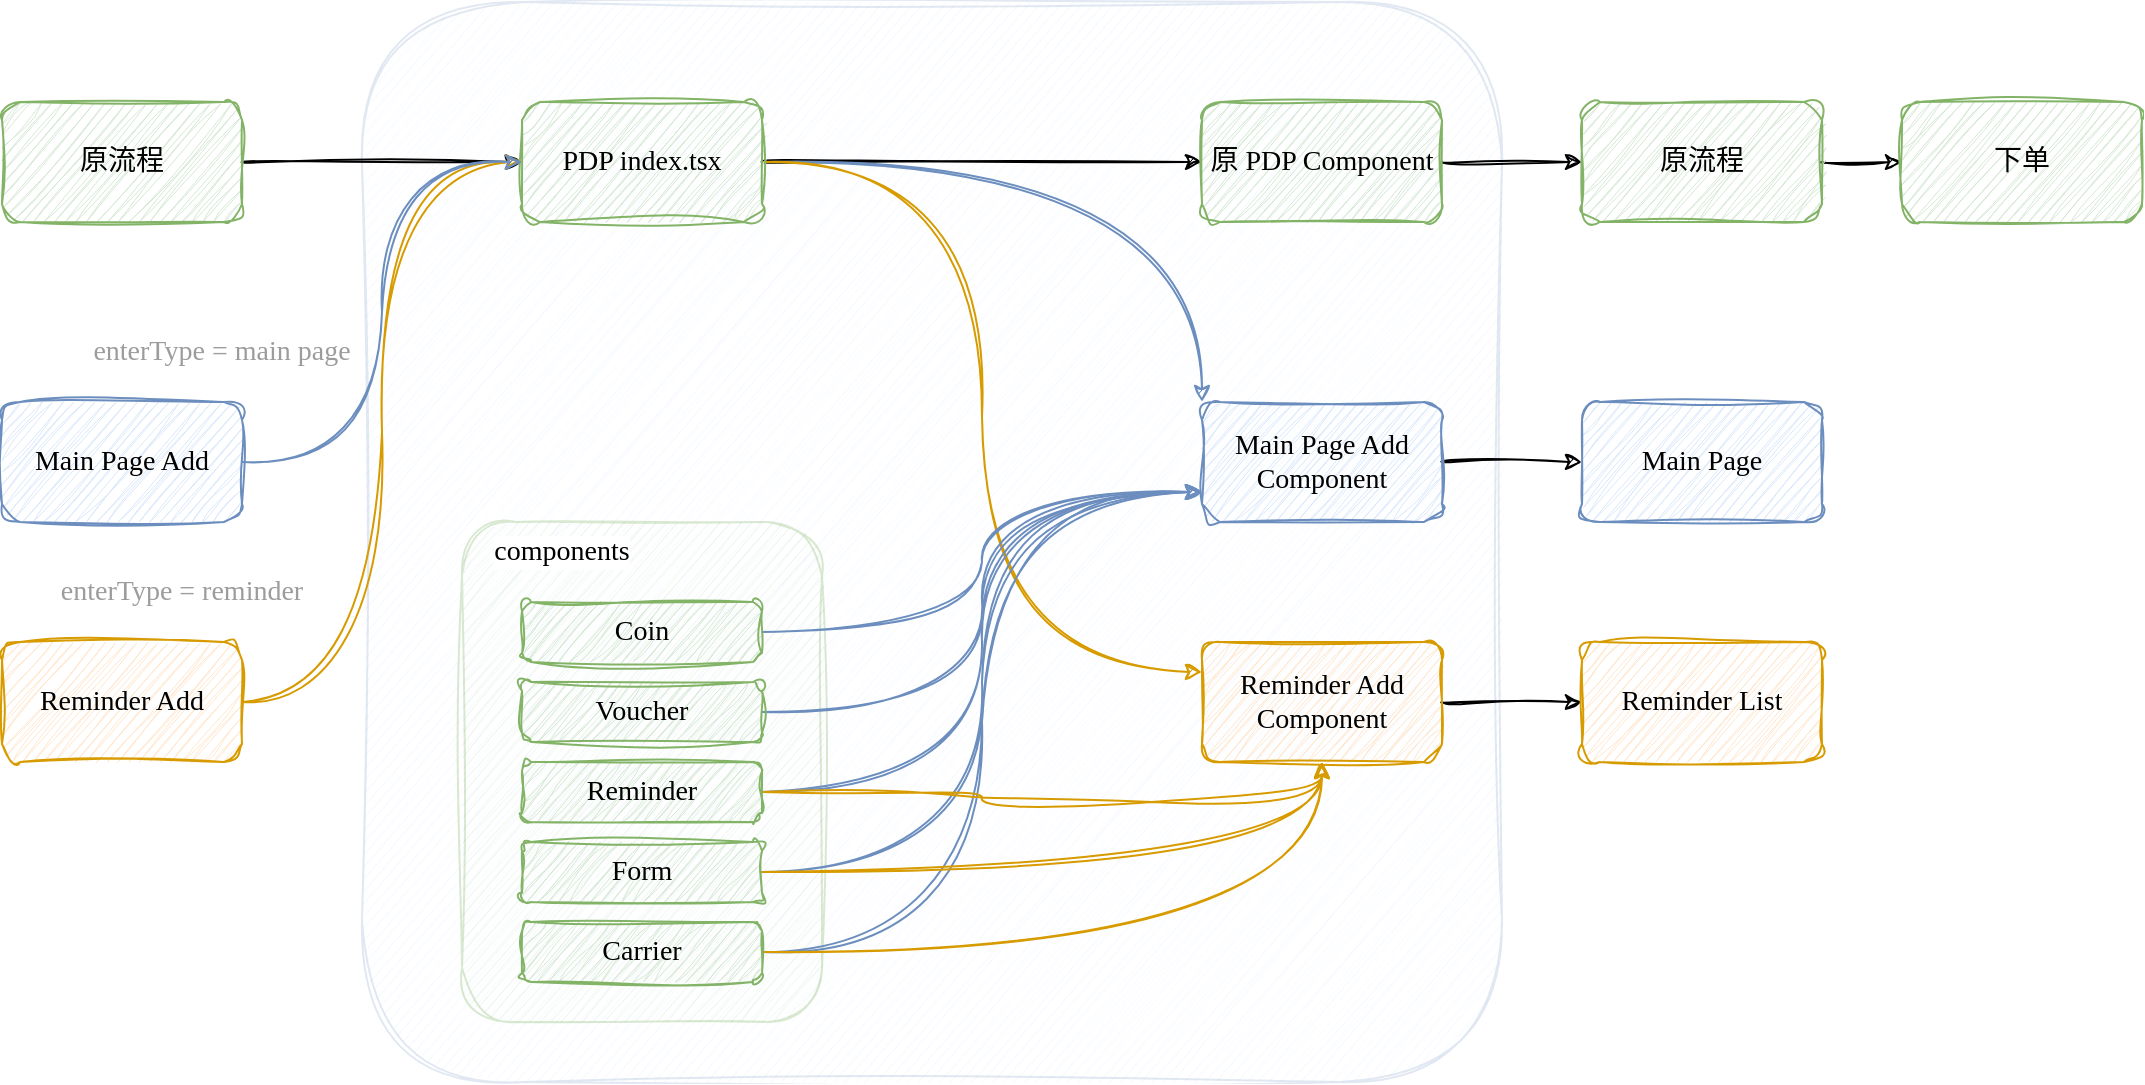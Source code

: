 <mxfile version="24.8.4">
  <diagram name="第 1 页" id="teSIABedf8bf0ajUc_VX">
    <mxGraphModel dx="1633" dy="877" grid="1" gridSize="10" guides="1" tooltips="1" connect="1" arrows="1" fold="1" page="1" pageScale="1" pageWidth="827" pageHeight="1169" math="0" shadow="0">
      <root>
        <mxCell id="0" />
        <mxCell id="1" parent="0" />
        <mxCell id="sEB5FwpAec_Wfmmrv-Z2-6" value="" style="rounded=1;whiteSpace=wrap;html=1;sketch=1;hachureGap=4;jiggle=2;curveFitting=1;fontFamily=手札体-简;fontSize=14;labelBackgroundColor=default;fillColor=#dae8fc;opacity=20;strokeColor=#6c8ebf;" vertex="1" parent="1">
          <mxGeometry x="270" y="100" width="570" height="540" as="geometry" />
        </mxCell>
        <mxCell id="sEB5FwpAec_Wfmmrv-Z2-35" value="" style="rounded=1;whiteSpace=wrap;html=1;sketch=1;hachureGap=4;jiggle=2;curveFitting=1;fontFamily=手札体-简;fontSize=14;labelBackgroundColor=default;fillColor=#d5e8d4;strokeColor=#82b366;opacity=30;" vertex="1" parent="1">
          <mxGeometry x="320" y="360" width="180" height="250" as="geometry" />
        </mxCell>
        <mxCell id="sEB5FwpAec_Wfmmrv-Z2-27" style="edgeStyle=orthogonalEdgeStyle;shape=connector;curved=1;rounded=0;sketch=1;hachureGap=4;jiggle=2;curveFitting=1;orthogonalLoop=1;jettySize=auto;html=1;exitX=1;exitY=0.5;exitDx=0;exitDy=0;entryX=0;entryY=0.5;entryDx=0;entryDy=0;strokeColor=default;align=center;verticalAlign=middle;fontFamily=手札体-简;fontSize=14;fontColor=default;labelBackgroundColor=default;endArrow=classic;" edge="1" parent="1" source="sEB5FwpAec_Wfmmrv-Z2-1" target="sEB5FwpAec_Wfmmrv-Z2-2">
          <mxGeometry relative="1" as="geometry" />
        </mxCell>
        <mxCell id="sEB5FwpAec_Wfmmrv-Z2-1" value="原流程" style="rounded=1;whiteSpace=wrap;html=1;sketch=1;hachureGap=4;jiggle=2;curveFitting=1;fontFamily=手札体-简;fontSize=14;fillColor=#d5e8d4;strokeColor=#82b366;" vertex="1" parent="1">
          <mxGeometry x="90" y="150" width="120" height="60" as="geometry" />
        </mxCell>
        <mxCell id="sEB5FwpAec_Wfmmrv-Z2-5" value="" style="edgeStyle=orthogonalEdgeStyle;rounded=0;sketch=1;hachureGap=4;jiggle=2;curveFitting=1;orthogonalLoop=1;jettySize=auto;html=1;fontFamily=手札体-简;curved=1;exitX=1;exitY=0.5;exitDx=0;exitDy=0;fontSize=14;" edge="1" parent="1" source="sEB5FwpAec_Wfmmrv-Z2-11" target="sEB5FwpAec_Wfmmrv-Z2-4">
          <mxGeometry relative="1" as="geometry">
            <mxPoint x="910.0" y="141.3" as="sourcePoint" />
          </mxGeometry>
        </mxCell>
        <mxCell id="sEB5FwpAec_Wfmmrv-Z2-12" style="edgeStyle=orthogonalEdgeStyle;shape=connector;curved=1;rounded=0;sketch=1;hachureGap=4;jiggle=2;curveFitting=1;orthogonalLoop=1;jettySize=auto;html=1;exitX=1;exitY=0.5;exitDx=0;exitDy=0;strokeColor=default;align=center;verticalAlign=middle;fontFamily=手札体-简;fontSize=14;fontColor=default;labelBackgroundColor=default;endArrow=classic;" edge="1" parent="1" source="sEB5FwpAec_Wfmmrv-Z2-2" target="sEB5FwpAec_Wfmmrv-Z2-11">
          <mxGeometry relative="1" as="geometry" />
        </mxCell>
        <mxCell id="sEB5FwpAec_Wfmmrv-Z2-19" style="edgeStyle=orthogonalEdgeStyle;shape=connector;curved=1;rounded=0;sketch=1;hachureGap=4;jiggle=2;curveFitting=1;orthogonalLoop=1;jettySize=auto;html=1;exitX=1;exitY=0.5;exitDx=0;exitDy=0;strokeColor=#6c8ebf;align=center;verticalAlign=middle;fontFamily=手札体-简;fontSize=14;fontColor=default;labelBackgroundColor=default;endArrow=classic;entryX=0;entryY=0;entryDx=0;entryDy=0;fillColor=#dae8fc;" edge="1" parent="1" source="sEB5FwpAec_Wfmmrv-Z2-2" target="sEB5FwpAec_Wfmmrv-Z2-13">
          <mxGeometry relative="1" as="geometry" />
        </mxCell>
        <mxCell id="sEB5FwpAec_Wfmmrv-Z2-20" style="edgeStyle=orthogonalEdgeStyle;shape=connector;curved=1;rounded=0;sketch=1;hachureGap=4;jiggle=2;curveFitting=1;orthogonalLoop=1;jettySize=auto;html=1;exitX=1;exitY=0.5;exitDx=0;exitDy=0;entryX=0;entryY=0.25;entryDx=0;entryDy=0;strokeColor=#d79b00;align=center;verticalAlign=middle;fontFamily=手札体-简;fontSize=14;fontColor=default;labelBackgroundColor=default;endArrow=classic;fillColor=#ffe6cc;" edge="1" parent="1" source="sEB5FwpAec_Wfmmrv-Z2-2" target="sEB5FwpAec_Wfmmrv-Z2-14">
          <mxGeometry relative="1" as="geometry" />
        </mxCell>
        <mxCell id="sEB5FwpAec_Wfmmrv-Z2-2" value="PDP index.tsx" style="rounded=1;whiteSpace=wrap;html=1;sketch=1;hachureGap=4;jiggle=2;curveFitting=1;fontFamily=手札体-简;fontSize=14;fillColor=#d5e8d4;strokeColor=#82b366;" vertex="1" parent="1">
          <mxGeometry x="350" y="150" width="120" height="60" as="geometry" />
        </mxCell>
        <mxCell id="sEB5FwpAec_Wfmmrv-Z2-25" value="" style="edgeStyle=orthogonalEdgeStyle;shape=connector;curved=1;rounded=0;sketch=1;hachureGap=4;jiggle=2;curveFitting=1;orthogonalLoop=1;jettySize=auto;html=1;strokeColor=default;align=center;verticalAlign=middle;fontFamily=手札体-简;fontSize=14;fontColor=default;labelBackgroundColor=default;endArrow=classic;" edge="1" parent="1" source="sEB5FwpAec_Wfmmrv-Z2-4" target="sEB5FwpAec_Wfmmrv-Z2-24">
          <mxGeometry relative="1" as="geometry" />
        </mxCell>
        <mxCell id="sEB5FwpAec_Wfmmrv-Z2-4" value="原流程" style="rounded=1;whiteSpace=wrap;html=1;sketch=1;hachureGap=4;jiggle=2;curveFitting=1;fontFamily=手札体-简;fontSize=14;fillColor=#d5e8d4;strokeColor=#82b366;" vertex="1" parent="1">
          <mxGeometry x="880" y="150" width="120" height="60" as="geometry" />
        </mxCell>
        <mxCell id="sEB5FwpAec_Wfmmrv-Z2-11" value="原 PDP Component" style="rounded=1;whiteSpace=wrap;html=1;sketch=1;hachureGap=4;jiggle=2;curveFitting=1;fontFamily=手札体-简;fontSize=14;labelBackgroundColor=none;fillColor=#d5e8d4;strokeColor=#82b366;" vertex="1" parent="1">
          <mxGeometry x="690" y="150" width="120" height="60" as="geometry" />
        </mxCell>
        <mxCell id="sEB5FwpAec_Wfmmrv-Z2-23" style="edgeStyle=orthogonalEdgeStyle;shape=connector;curved=1;rounded=0;sketch=1;hachureGap=4;jiggle=2;curveFitting=1;orthogonalLoop=1;jettySize=auto;html=1;exitX=1;exitY=0.5;exitDx=0;exitDy=0;entryX=0;entryY=0.5;entryDx=0;entryDy=0;strokeColor=default;align=center;verticalAlign=middle;fontFamily=手札体-简;fontSize=14;fontColor=default;labelBackgroundColor=default;endArrow=classic;" edge="1" parent="1" source="sEB5FwpAec_Wfmmrv-Z2-13" target="sEB5FwpAec_Wfmmrv-Z2-21">
          <mxGeometry relative="1" as="geometry" />
        </mxCell>
        <mxCell id="sEB5FwpAec_Wfmmrv-Z2-13" value="Main Page Add Component" style="rounded=1;whiteSpace=wrap;html=1;sketch=1;hachureGap=4;jiggle=2;curveFitting=1;fontFamily=手札体-简;fontSize=14;labelBackgroundColor=none;fillColor=#dae8fc;strokeColor=#6c8ebf;" vertex="1" parent="1">
          <mxGeometry x="690" y="300" width="120" height="60" as="geometry" />
        </mxCell>
        <mxCell id="sEB5FwpAec_Wfmmrv-Z2-26" style="edgeStyle=orthogonalEdgeStyle;shape=connector;curved=1;rounded=0;sketch=1;hachureGap=4;jiggle=2;curveFitting=1;orthogonalLoop=1;jettySize=auto;html=1;exitX=1;exitY=0.5;exitDx=0;exitDy=0;strokeColor=default;align=center;verticalAlign=middle;fontFamily=手札体-简;fontSize=14;fontColor=default;labelBackgroundColor=default;endArrow=classic;" edge="1" parent="1" source="sEB5FwpAec_Wfmmrv-Z2-14" target="sEB5FwpAec_Wfmmrv-Z2-22">
          <mxGeometry relative="1" as="geometry" />
        </mxCell>
        <mxCell id="sEB5FwpAec_Wfmmrv-Z2-14" value="Reminder Add Component" style="rounded=1;whiteSpace=wrap;html=1;sketch=1;hachureGap=4;jiggle=2;curveFitting=1;fontFamily=手札体-简;fontSize=14;labelBackgroundColor=none;fillColor=#ffe6cc;strokeColor=#d79b00;" vertex="1" parent="1">
          <mxGeometry x="690" y="420" width="120" height="60" as="geometry" />
        </mxCell>
        <mxCell id="sEB5FwpAec_Wfmmrv-Z2-29" style="edgeStyle=orthogonalEdgeStyle;shape=connector;curved=1;rounded=0;sketch=1;hachureGap=4;jiggle=2;curveFitting=1;orthogonalLoop=1;jettySize=auto;html=1;exitX=1;exitY=0.5;exitDx=0;exitDy=0;strokeColor=#d79b00;align=center;verticalAlign=middle;fontFamily=手札体-简;fontSize=14;fontColor=default;labelBackgroundColor=default;endArrow=classic;entryX=0;entryY=0.5;entryDx=0;entryDy=0;fillColor=#ffe6cc;" edge="1" parent="1" source="sEB5FwpAec_Wfmmrv-Z2-15" target="sEB5FwpAec_Wfmmrv-Z2-2">
          <mxGeometry relative="1" as="geometry">
            <mxPoint x="350" y="255" as="targetPoint" />
          </mxGeometry>
        </mxCell>
        <mxCell id="sEB5FwpAec_Wfmmrv-Z2-15" value="Reminder Add" style="rounded=1;whiteSpace=wrap;html=1;sketch=1;hachureGap=4;jiggle=2;curveFitting=1;fontFamily=手札体-简;fontSize=14;fillColor=#ffe6cc;strokeColor=#d79b00;" vertex="1" parent="1">
          <mxGeometry x="90" y="420" width="120" height="60" as="geometry" />
        </mxCell>
        <mxCell id="sEB5FwpAec_Wfmmrv-Z2-28" style="edgeStyle=orthogonalEdgeStyle;shape=connector;curved=1;rounded=0;sketch=1;hachureGap=4;jiggle=2;curveFitting=1;orthogonalLoop=1;jettySize=auto;html=1;exitX=1;exitY=0.5;exitDx=0;exitDy=0;entryX=0;entryY=0.5;entryDx=0;entryDy=0;strokeColor=#6c8ebf;align=center;verticalAlign=middle;fontFamily=手札体-简;fontSize=14;fontColor=default;labelBackgroundColor=default;endArrow=classic;fillColor=#dae8fc;" edge="1" parent="1" source="sEB5FwpAec_Wfmmrv-Z2-16" target="sEB5FwpAec_Wfmmrv-Z2-2">
          <mxGeometry relative="1" as="geometry" />
        </mxCell>
        <mxCell id="sEB5FwpAec_Wfmmrv-Z2-16" value="Main Page Add" style="rounded=1;whiteSpace=wrap;html=1;sketch=1;hachureGap=4;jiggle=2;curveFitting=1;fontFamily=手札体-简;fontSize=14;fillColor=#dae8fc;strokeColor=#6c8ebf;" vertex="1" parent="1">
          <mxGeometry x="90" y="300" width="120" height="60" as="geometry" />
        </mxCell>
        <mxCell id="sEB5FwpAec_Wfmmrv-Z2-21" value="Main Page" style="rounded=1;whiteSpace=wrap;html=1;sketch=1;hachureGap=4;jiggle=2;curveFitting=1;fontFamily=手札体-简;fontSize=14;fillColor=#dae8fc;strokeColor=#6c8ebf;" vertex="1" parent="1">
          <mxGeometry x="880" y="300" width="120" height="60" as="geometry" />
        </mxCell>
        <mxCell id="sEB5FwpAec_Wfmmrv-Z2-22" value="Reminder List" style="rounded=1;whiteSpace=wrap;html=1;sketch=1;hachureGap=4;jiggle=2;curveFitting=1;fontFamily=手札体-简;fontSize=14;fillColor=#ffe6cc;strokeColor=#d79b00;" vertex="1" parent="1">
          <mxGeometry x="880" y="420" width="120" height="60" as="geometry" />
        </mxCell>
        <mxCell id="sEB5FwpAec_Wfmmrv-Z2-24" value="下单" style="rounded=1;whiteSpace=wrap;html=1;sketch=1;hachureGap=4;jiggle=2;curveFitting=1;fontFamily=手札体-简;fontSize=14;fillColor=#d5e8d4;strokeColor=#82b366;" vertex="1" parent="1">
          <mxGeometry x="1040" y="150" width="120" height="60" as="geometry" />
        </mxCell>
        <mxCell id="sEB5FwpAec_Wfmmrv-Z2-41" style="edgeStyle=orthogonalEdgeStyle;shape=connector;curved=1;rounded=0;sketch=1;hachureGap=4;jiggle=2;curveFitting=1;orthogonalLoop=1;jettySize=auto;html=1;exitX=1;exitY=0.5;exitDx=0;exitDy=0;entryX=0;entryY=0.75;entryDx=0;entryDy=0;strokeColor=#6c8ebf;align=center;verticalAlign=middle;fontFamily=Architects Daughter;fontSource=https%3A%2F%2Ffonts.googleapis.com%2Fcss%3Ffamily%3DArchitects%2BDaughter;fontSize=11;fontColor=default;labelBackgroundColor=default;endArrow=classic;fillColor=#dae8fc;" edge="1" parent="1" source="sEB5FwpAec_Wfmmrv-Z2-30" target="sEB5FwpAec_Wfmmrv-Z2-13">
          <mxGeometry relative="1" as="geometry" />
        </mxCell>
        <mxCell id="sEB5FwpAec_Wfmmrv-Z2-43" style="edgeStyle=orthogonalEdgeStyle;shape=connector;curved=1;rounded=0;sketch=1;hachureGap=4;jiggle=2;curveFitting=1;orthogonalLoop=1;jettySize=auto;html=1;exitX=1;exitY=0.5;exitDx=0;exitDy=0;entryX=0.5;entryY=1;entryDx=0;entryDy=0;strokeColor=#d79b00;align=center;verticalAlign=middle;fontFamily=Architects Daughter;fontSource=https%3A%2F%2Ffonts.googleapis.com%2Fcss%3Ffamily%3DArchitects%2BDaughter;fontSize=11;fontColor=default;labelBackgroundColor=default;endArrow=classic;fillColor=#ffe6cc;" edge="1" parent="1" source="sEB5FwpAec_Wfmmrv-Z2-30" target="sEB5FwpAec_Wfmmrv-Z2-14">
          <mxGeometry relative="1" as="geometry" />
        </mxCell>
        <mxCell id="sEB5FwpAec_Wfmmrv-Z2-30" value="Carrier" style="rounded=1;whiteSpace=wrap;html=1;sketch=1;hachureGap=4;jiggle=2;curveFitting=1;fontFamily=手札体-简;fontSize=14;fillColor=#d5e8d4;strokeColor=#82b366;" vertex="1" parent="1">
          <mxGeometry x="350" y="560" width="120" height="30" as="geometry" />
        </mxCell>
        <mxCell id="sEB5FwpAec_Wfmmrv-Z2-40" style="edgeStyle=orthogonalEdgeStyle;shape=connector;curved=1;rounded=0;sketch=1;hachureGap=4;jiggle=2;curveFitting=1;orthogonalLoop=1;jettySize=auto;html=1;exitX=1;exitY=0.5;exitDx=0;exitDy=0;entryX=0;entryY=0.75;entryDx=0;entryDy=0;strokeColor=#6c8ebf;align=center;verticalAlign=middle;fontFamily=Architects Daughter;fontSource=https%3A%2F%2Ffonts.googleapis.com%2Fcss%3Ffamily%3DArchitects%2BDaughter;fontSize=11;fontColor=default;labelBackgroundColor=default;endArrow=classic;fillColor=#dae8fc;" edge="1" parent="1" source="sEB5FwpAec_Wfmmrv-Z2-31" target="sEB5FwpAec_Wfmmrv-Z2-13">
          <mxGeometry relative="1" as="geometry" />
        </mxCell>
        <mxCell id="sEB5FwpAec_Wfmmrv-Z2-42" style="edgeStyle=orthogonalEdgeStyle;shape=connector;curved=1;rounded=0;sketch=1;hachureGap=4;jiggle=2;curveFitting=1;orthogonalLoop=1;jettySize=auto;html=1;exitX=1;exitY=0.5;exitDx=0;exitDy=0;entryX=0.5;entryY=1;entryDx=0;entryDy=0;strokeColor=#d79b00;align=center;verticalAlign=middle;fontFamily=Architects Daughter;fontSource=https%3A%2F%2Ffonts.googleapis.com%2Fcss%3Ffamily%3DArchitects%2BDaughter;fontSize=11;fontColor=default;labelBackgroundColor=default;endArrow=classic;fillColor=#ffe6cc;" edge="1" parent="1" source="sEB5FwpAec_Wfmmrv-Z2-31" target="sEB5FwpAec_Wfmmrv-Z2-14">
          <mxGeometry relative="1" as="geometry" />
        </mxCell>
        <mxCell id="sEB5FwpAec_Wfmmrv-Z2-31" value="Form" style="rounded=1;whiteSpace=wrap;html=1;sketch=1;hachureGap=4;jiggle=2;curveFitting=1;fontFamily=手札体-简;fontSize=14;fillColor=#d5e8d4;strokeColor=#82b366;" vertex="1" parent="1">
          <mxGeometry x="350" y="520" width="120" height="30" as="geometry" />
        </mxCell>
        <mxCell id="sEB5FwpAec_Wfmmrv-Z2-37" style="edgeStyle=orthogonalEdgeStyle;shape=connector;curved=1;rounded=0;sketch=1;hachureGap=4;jiggle=2;curveFitting=1;orthogonalLoop=1;jettySize=auto;html=1;exitX=1;exitY=0.5;exitDx=0;exitDy=0;entryX=0;entryY=0.75;entryDx=0;entryDy=0;strokeColor=#6c8ebf;align=center;verticalAlign=middle;fontFamily=Architects Daughter;fontSource=https%3A%2F%2Ffonts.googleapis.com%2Fcss%3Ffamily%3DArchitects%2BDaughter;fontSize=11;fontColor=default;labelBackgroundColor=default;endArrow=classic;fillColor=#dae8fc;" edge="1" parent="1" source="sEB5FwpAec_Wfmmrv-Z2-32" target="sEB5FwpAec_Wfmmrv-Z2-13">
          <mxGeometry relative="1" as="geometry" />
        </mxCell>
        <mxCell id="sEB5FwpAec_Wfmmrv-Z2-32" value="Coin" style="rounded=1;whiteSpace=wrap;html=1;sketch=1;hachureGap=4;jiggle=2;curveFitting=1;fontFamily=手札体-简;fontSize=14;fillColor=#d5e8d4;strokeColor=#82b366;" vertex="1" parent="1">
          <mxGeometry x="350" y="400" width="120" height="30" as="geometry" />
        </mxCell>
        <mxCell id="sEB5FwpAec_Wfmmrv-Z2-39" style="edgeStyle=orthogonalEdgeStyle;shape=connector;curved=1;rounded=0;sketch=1;hachureGap=4;jiggle=2;curveFitting=1;orthogonalLoop=1;jettySize=auto;html=1;exitX=1;exitY=0.5;exitDx=0;exitDy=0;entryX=0;entryY=0.75;entryDx=0;entryDy=0;strokeColor=#6c8ebf;align=center;verticalAlign=middle;fontFamily=Architects Daughter;fontSource=https%3A%2F%2Ffonts.googleapis.com%2Fcss%3Ffamily%3DArchitects%2BDaughter;fontSize=11;fontColor=default;labelBackgroundColor=default;endArrow=classic;fillColor=#dae8fc;" edge="1" parent="1" source="sEB5FwpAec_Wfmmrv-Z2-33" target="sEB5FwpAec_Wfmmrv-Z2-13">
          <mxGeometry relative="1" as="geometry" />
        </mxCell>
        <mxCell id="sEB5FwpAec_Wfmmrv-Z2-44" style="edgeStyle=orthogonalEdgeStyle;shape=connector;curved=1;rounded=0;sketch=1;hachureGap=4;jiggle=2;curveFitting=1;orthogonalLoop=1;jettySize=auto;html=1;exitX=1;exitY=0.5;exitDx=0;exitDy=0;entryX=0.5;entryY=1;entryDx=0;entryDy=0;strokeColor=#d79b00;align=center;verticalAlign=middle;fontFamily=Architects Daughter;fontSource=https%3A%2F%2Ffonts.googleapis.com%2Fcss%3Ffamily%3DArchitects%2BDaughter;fontSize=11;fontColor=default;labelBackgroundColor=default;endArrow=classic;fillColor=#ffe6cc;" edge="1" parent="1" source="sEB5FwpAec_Wfmmrv-Z2-33" target="sEB5FwpAec_Wfmmrv-Z2-14">
          <mxGeometry relative="1" as="geometry" />
        </mxCell>
        <mxCell id="sEB5FwpAec_Wfmmrv-Z2-33" value="Reminder" style="rounded=1;whiteSpace=wrap;html=1;sketch=1;hachureGap=4;jiggle=2;curveFitting=1;fontFamily=手札体-简;fontSize=14;fillColor=#d5e8d4;strokeColor=#82b366;" vertex="1" parent="1">
          <mxGeometry x="350" y="480" width="120" height="30" as="geometry" />
        </mxCell>
        <mxCell id="sEB5FwpAec_Wfmmrv-Z2-38" style="edgeStyle=orthogonalEdgeStyle;shape=connector;curved=1;rounded=0;sketch=1;hachureGap=4;jiggle=2;curveFitting=1;orthogonalLoop=1;jettySize=auto;html=1;exitX=1;exitY=0.5;exitDx=0;exitDy=0;entryX=0;entryY=0.75;entryDx=0;entryDy=0;strokeColor=#6c8ebf;align=center;verticalAlign=middle;fontFamily=Architects Daughter;fontSource=https%3A%2F%2Ffonts.googleapis.com%2Fcss%3Ffamily%3DArchitects%2BDaughter;fontSize=11;fontColor=default;labelBackgroundColor=default;endArrow=classic;fillColor=#dae8fc;" edge="1" parent="1" source="sEB5FwpAec_Wfmmrv-Z2-34" target="sEB5FwpAec_Wfmmrv-Z2-13">
          <mxGeometry relative="1" as="geometry" />
        </mxCell>
        <mxCell id="sEB5FwpAec_Wfmmrv-Z2-34" value="Voucher" style="rounded=1;whiteSpace=wrap;html=1;sketch=1;hachureGap=4;jiggle=2;curveFitting=1;fontFamily=手札体-简;fontSize=14;fillColor=#d5e8d4;strokeColor=#82b366;" vertex="1" parent="1">
          <mxGeometry x="350" y="440" width="120" height="30" as="geometry" />
        </mxCell>
        <mxCell id="sEB5FwpAec_Wfmmrv-Z2-36" value="components" style="text;html=1;align=center;verticalAlign=middle;whiteSpace=wrap;rounded=0;fontFamily=手札体-简;fontSize=14;fontColor=default;labelBackgroundColor=default;" vertex="1" parent="1">
          <mxGeometry x="340" y="360" width="60" height="30" as="geometry" />
        </mxCell>
        <mxCell id="sEB5FwpAec_Wfmmrv-Z2-46" value="enterType = main page" style="text;html=1;align=center;verticalAlign=middle;whiteSpace=wrap;rounded=0;fontFamily=手札体-简;fontSize=14;fontColor=#9c9c9c;labelBackgroundColor=default;" vertex="1" parent="1">
          <mxGeometry x="120" y="260" width="160" height="30" as="geometry" />
        </mxCell>
        <mxCell id="sEB5FwpAec_Wfmmrv-Z2-47" value="enterType = reminder" style="text;html=1;align=center;verticalAlign=middle;whiteSpace=wrap;rounded=0;fontFamily=手札体-简;fontSize=14;fontColor=#9c9c9c;labelBackgroundColor=default;" vertex="1" parent="1">
          <mxGeometry x="100" y="380" width="160" height="30" as="geometry" />
        </mxCell>
      </root>
    </mxGraphModel>
  </diagram>
</mxfile>
